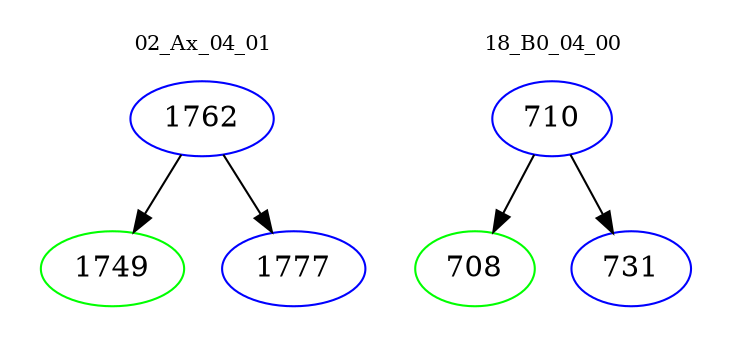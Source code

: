 digraph{
subgraph cluster_0 {
color = white
label = "02_Ax_04_01";
fontsize=10;
T0_1762 [label="1762", color="blue"]
T0_1762 -> T0_1749 [color="black"]
T0_1749 [label="1749", color="green"]
T0_1762 -> T0_1777 [color="black"]
T0_1777 [label="1777", color="blue"]
}
subgraph cluster_1 {
color = white
label = "18_B0_04_00";
fontsize=10;
T1_710 [label="710", color="blue"]
T1_710 -> T1_708 [color="black"]
T1_708 [label="708", color="green"]
T1_710 -> T1_731 [color="black"]
T1_731 [label="731", color="blue"]
}
}
